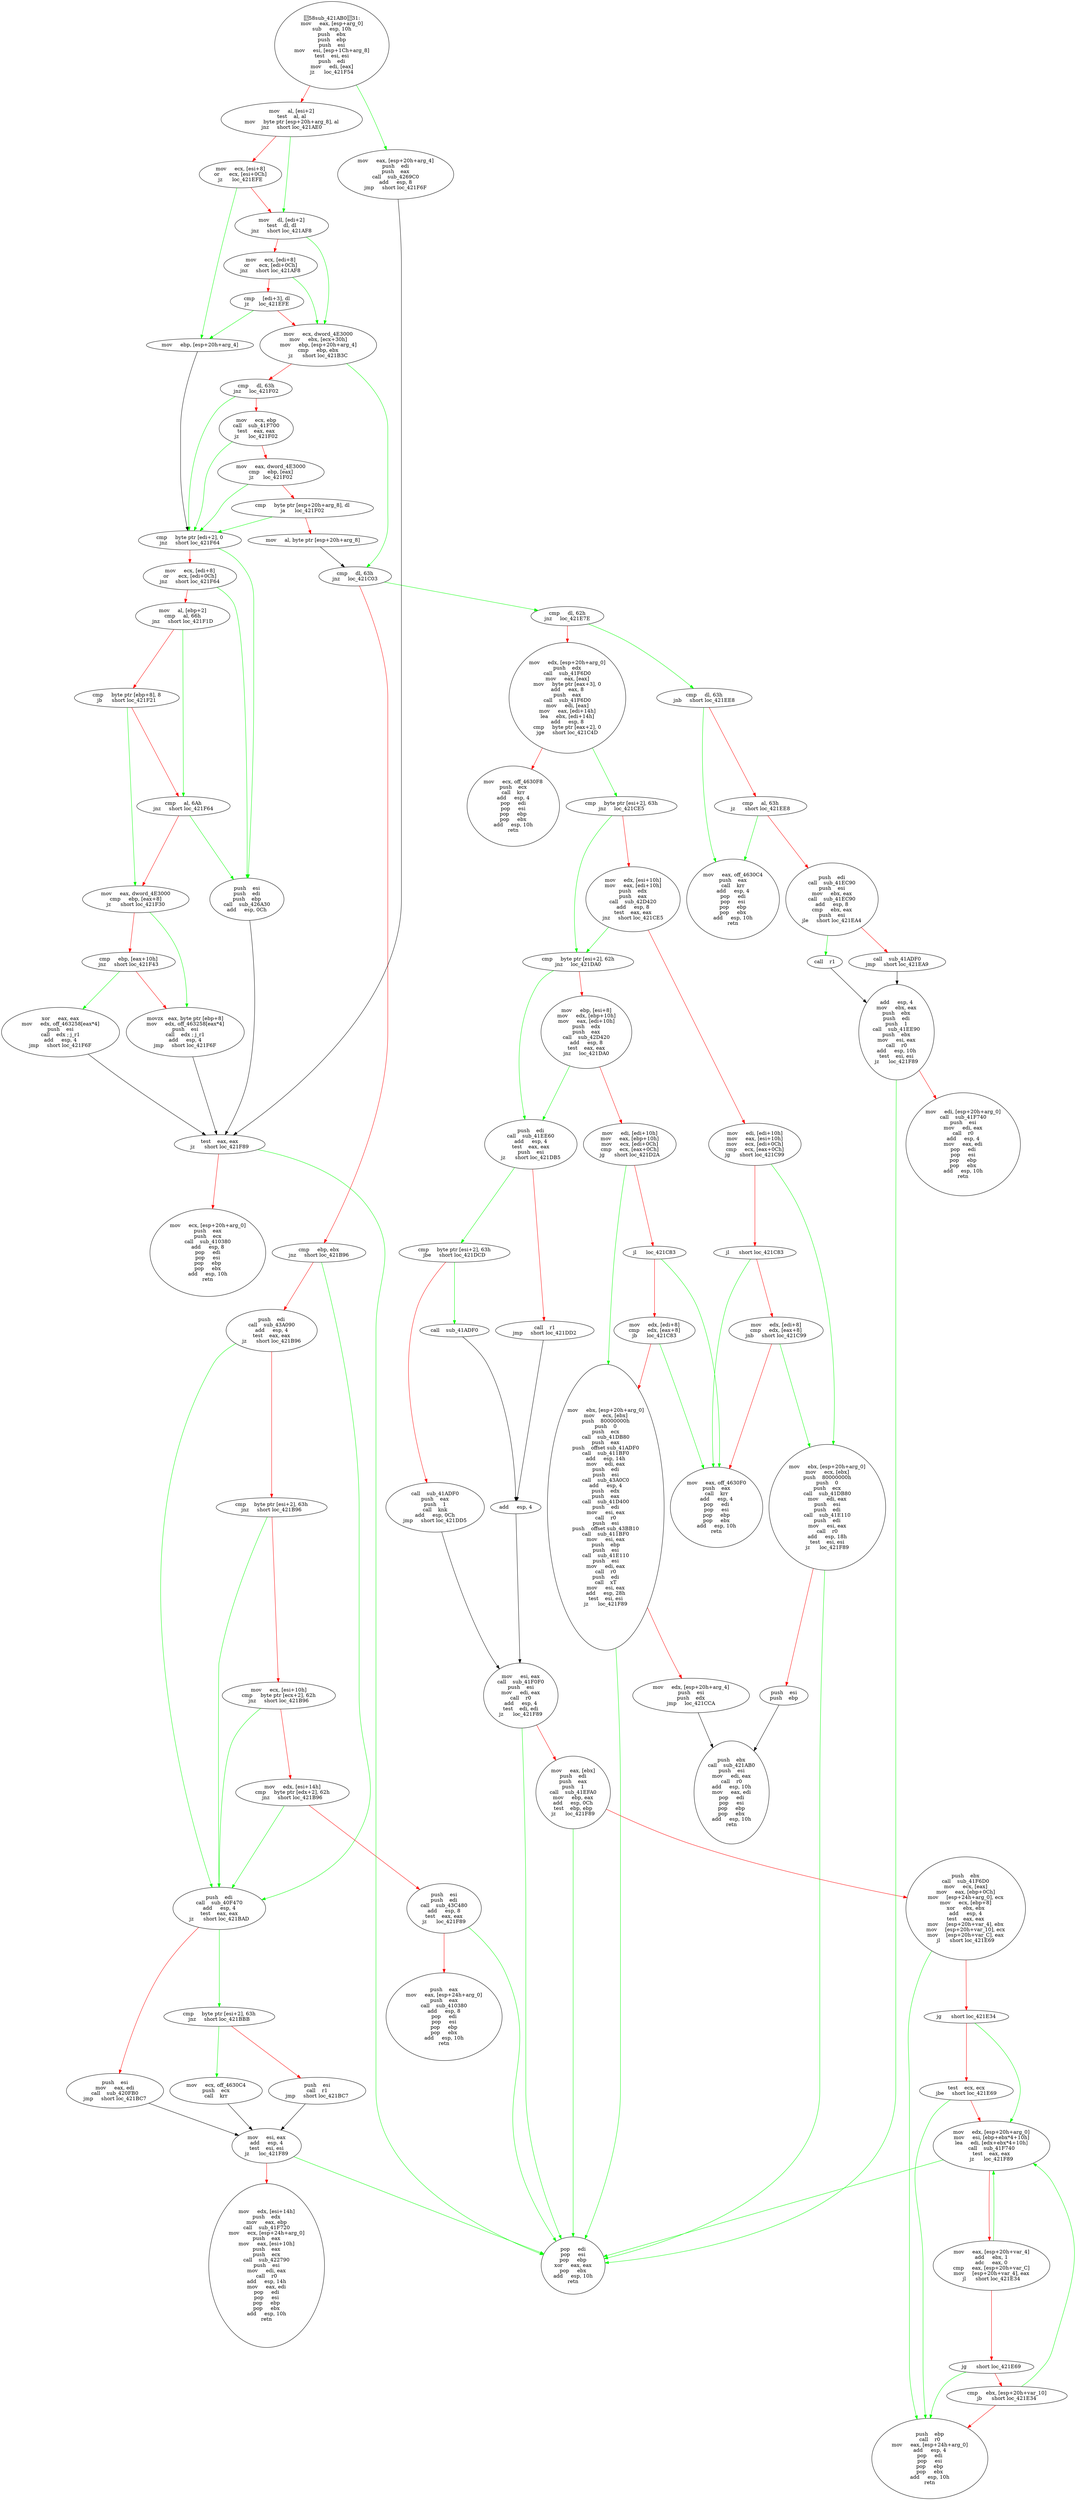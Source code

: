 digraph G{
Node0 [label = "58sub_421AB031:
mov     eax, [esp+arg_0]
sub     esp, 10h
push    ebx
push    ebp
push    esi
mov     esi, [esp+1Ch+arg_8]
test    esi, esi
push    edi
mov     edi, [eax]
jz      loc_421F54"]
Node1 [label = "mov     al, [esi+2]
test    al, al
mov     byte ptr [esp+20h+arg_8], al
jnz     short loc_421AE0"]
Node2 [label = "mov     ecx, [esi+8]
or      ecx, [esi+0Ch]
jz      loc_421EFE"]
Node3 [label = "mov     dl, [edi+2]
test    dl, dl
jnz     short loc_421AF8"]
Node4 [label = "mov     ecx, [edi+8]
or      ecx, [edi+0Ch]
jnz     short loc_421AF8"]
Node5 [label = "cmp     [edi+3], dl
jz      loc_421EFE"]
Node6 [label = "mov     ecx, dword_4E3000
mov     ebx, [ecx+30h]
mov     ebp, [esp+20h+arg_4]
cmp     ebp, ebx
jz      short loc_421B3C"]
Node7 [label = "cmp     dl, 63h
jnz     loc_421F02"]
Node8 [label = "mov     ecx, ebp
call    sub_41F700
test    eax, eax
jz      loc_421F02"]
Node9 [label = "mov     eax, dword_4E3000
cmp     ebp, [eax]
jz      loc_421F02"]
Node10 [label = "cmp     byte ptr [esp+20h+arg_8], dl
ja      loc_421F02"]
Node11 [label = "mov     al, byte ptr [esp+20h+arg_8]"]
Node12 [label = "cmp     dl, 63h
jnz     loc_421C03"]
Node13 [label = "cmp     ebp, ebx
jnz     short loc_421B96"]
Node14 [label = "push    edi
call    sub_43A090
add     esp, 4
test    eax, eax
jz      short loc_421B96"]
Node15 [label = "cmp     byte ptr [esi+2], 63h
jnz     short loc_421B96"]
Node16 [label = "mov     ecx, [esi+10h]
cmp     byte ptr [ecx+2], 62h
jnz     short loc_421B96"]
Node17 [label = "mov     edx, [esi+14h]
cmp     byte ptr [edx+2], 62h
jnz     short loc_421B96"]
Node18 [label = "push    esi
push    edi
call    sub_43C480
add     esp, 8
test    eax, eax
jz      loc_421F89"]
Node19 [label = "push    eax
mov     eax, [esp+24h+arg_0]
push    eax
call    sub_410380
add     esp, 8
pop     edi
pop     esi
pop     ebp
pop     ebx
add     esp, 10h
retn"]
Node20 [label = "push    edi
call    sub_40F470
add     esp, 4
test    eax, eax
jz      short loc_421BAD"]
Node21 [label = "push    esi
mov     eax, edi
call    sub_420FB0
jmp     short loc_421BC7"]
Node22 [label = "cmp     byte ptr [esi+2], 63h
jnz     short loc_421BBB"]
Node23 [label = "push    esi
call    r1
jmp     short loc_421BC7"]
Node24 [label = "mov     ecx, off_4630C4
push    ecx
call    krr"]
Node25 [label = "mov     esi, eax
add     esp, 4
test    esi, esi
jz      loc_421F89"]
Node26 [label = "mov     edx, [esi+14h]
push    edx
mov     eax, ebp
call    sub_41F720
mov     ecx, [esp+24h+arg_0]
push    eax
mov     eax, [esi+10h]
push    eax
push    ecx
call    sub_422790
push    esi
mov     edi, eax
call    r0
add     esp, 14h
mov     eax, edi
pop     edi
pop     esi
pop     ebp
pop     ebx
add     esp, 10h
retn"]
Node27 [label = "cmp     dl, 62h
jnz     loc_421E7E"]
Node28 [label = "mov     edx, [esp+20h+arg_0]
push    edx
call    sub_41F6D0
mov     eax, [eax]
mov     byte ptr [eax+3], 0
add     eax, 8
push    eax
call    sub_41F6D0
mov     edi, [eax]
mov     eax, [edi+14h]
lea     ebx, [edi+14h]
add     esp, 8
cmp     byte ptr [eax+2], 0
jge     short loc_421C4D"]
Node29 [label = "mov     ecx, off_4630F8
push    ecx
call    krr
add     esp, 4
pop     edi
pop     esi
pop     ebp
pop     ebx
add     esp, 10h
retn"]
Node30 [label = "cmp     byte ptr [esi+2], 63h
jnz     loc_421CE5"]
Node31 [label = "mov     edx, [esi+10h]
mov     eax, [edi+10h]
push    edx
push    eax
call    sub_42D420
add     esp, 8
test    eax, eax
jnz     short loc_421CE5"]
Node32 [label = "mov     edi, [edi+10h]
mov     eax, [esi+10h]
mov     ecx, [edi+0Ch]
cmp     ecx, [eax+0Ch]
jg      short loc_421C99"]
Node33 [label = "jl      short loc_421C83"]
Node34 [label = "mov     edx, [edi+8]
cmp     edx, [eax+8]
jnb     short loc_421C99"]
Node35 [label = "mov     eax, off_4630F0
push    eax
call    krr
add     esp, 4
pop     edi
pop     esi
pop     ebp
pop     ebx
add     esp, 10h
retn"]
Node36 [label = "mov     ebx, [esp+20h+arg_0]
mov     ecx, [ebx]
push    80000000h
push    0
push    ecx
call    sub_41DB80
mov     edi, eax
push    esi
push    edi
call    sub_41E110
push    edi
mov     esi, eax
call    r0
add     esp, 18h
test    esi, esi
jz      loc_421F89"]
Node37 [label = "push    esi
push    ebp"]
Node38 [label = "push    ebx
call    sub_421AB0
push    esi
mov     edi, eax
call    r0
add     esp, 10h
mov     eax, edi
pop     edi
pop     esi
pop     ebp
pop     ebx
add     esp, 10h
retn"]
Node39 [label = "cmp     byte ptr [esi+2], 62h
jnz     loc_421DA0"]
Node40 [label = "mov     ebp, [esi+8]
mov     edx, [ebp+10h]
mov     eax, [edi+10h]
push    edx
push    eax
call    sub_42D420
add     esp, 8
test    eax, eax
jnz     loc_421DA0"]
Node41 [label = "mov     edi, [edi+10h]
mov     eax, [ebp+10h]
mov     ecx, [edi+0Ch]
cmp     ecx, [eax+0Ch]
jg      short loc_421D2A"]
Node42 [label = "jl      loc_421C83"]
Node43 [label = "mov     edx, [edi+8]
cmp     edx, [eax+8]
jb      loc_421C83"]
Node44 [label = "mov     ebx, [esp+20h+arg_0]
mov     ecx, [ebx]
push    80000000h
push    0
push    ecx
call    sub_41DB80
push    eax
push    offset sub_41ADF0
call    sub_411BF0
add     esp, 14h
mov     edi, eax
push    edi
push    esi
call    sub_43A0C0
add     esp, 4
push    edx
push    eax
call    sub_41D400
push    edi
mov     esi, eax
call    r0
push    esi
push    offset sub_43BB10
call    sub_411BF0
mov     esi, eax
push    ebp
push    esi
call    sub_41E110
push    esi
mov     edi, eax
call    r0
push    edi
call    xT
mov     esi, eax
add     esp, 28h
test    esi, esi
jz      loc_421F89"]
Node45 [label = "mov     edx, [esp+20h+arg_4]
push    esi
push    edx
jmp     loc_421CCA"]
Node46 [label = "push    edi
call    sub_41EE60
add     esp, 4
test    eax, eax
push    esi
jz      short loc_421DB5"]
Node47 [label = "call    r1
jmp     short loc_421DD2"]
Node48 [label = "cmp     byte ptr [esi+2], 63h
jbe     short loc_421DCD"]
Node49 [label = "call    sub_41ADF0
push    eax
push    1
call    knk
add     esp, 0Ch
jmp     short loc_421DD5"]
Node50 [label = "call    sub_41ADF0"]
Node51 [label = "add     esp, 4"]
Node52 [label = "mov     esi, eax
call    sub_41F0F0
push    esi
mov     edi, eax
call    r0
add     esp, 4
test    edi, edi
jz      loc_421F89"]
Node53 [label = "mov     eax, [ebx]
push    edi
push    eax
push    1
call    sub_41EFA0
mov     ebp, eax
add     esp, 0Ch
test    ebp, ebp
jz      loc_421F89"]
Node54 [label = "push    ebx
call    sub_41F6D0
mov     ecx, [eax]
mov     eax, [ebp+0Ch]
mov     [esp+24h+arg_0], ecx
mov     ecx, [ebp+8]
xor     ebx, ebx
add     esp, 4
test    eax, eax
mov     [esp+20h+var_4], ebx
mov     [esp+20h+var_10], ecx
mov     [esp+20h+var_C], eax
jl      short loc_421E69"]
Node55 [label = "jg      short loc_421E34"]
Node56 [label = "test    ecx, ecx
jbe     short loc_421E69"]
Node57 [label = "mov     edx, [esp+20h+arg_0]
mov     esi, [ebp+ebx*4+10h]
lea     edi, [edx+ebx*4+10h]
call    sub_41F740
test    eax, eax
jz      loc_421F89"]
Node58 [label = "mov     eax, [esp+20h+var_4]
add     ebx, 1
adc     eax, 0
cmp     eax, [esp+20h+var_C]
mov     [esp+20h+var_4], eax
jl      short loc_421E34"]
Node59 [label = "jg      short loc_421E69"]
Node60 [label = "cmp     ebx, [esp+20h+var_10]
jb      short loc_421E34"]
Node61 [label = "push    ebp
call    r0
mov     eax, [esp+24h+arg_0]
add     esp, 4
pop     edi
pop     esi
pop     ebp
pop     ebx
add     esp, 10h
retn"]
Node62 [label = "cmp     dl, 63h
jnb     short loc_421EE8"]
Node63 [label = "cmp     al, 63h
jz      short loc_421EE8"]
Node64 [label = "push    edi
call    sub_41EC90
push    esi
mov     ebx, eax
call    sub_41EC90
add     esp, 8
cmp     ebx, eax
push    esi
jle     short loc_421EA4"]
Node65 [label = "call    sub_41ADF0
jmp     short loc_421EA9"]
Node66 [label = "call    r1"]
Node67 [label = "add     esp, 4
mov     ebx, eax
push    ebx
push    edi
push    1
call    sub_41EE90
push    ebx
mov     esi, eax
call    r0
add     esp, 10h
test    esi, esi
jz      loc_421F89"]
Node68 [label = "mov     edi, [esp+20h+arg_0]
call    sub_41F740
push    esi
mov     edi, eax
call    r0
add     esp, 4
mov     eax, edi
pop     edi
pop     esi
pop     ebp
pop     ebx
add     esp, 10h
retn"]
Node69 [label = "mov     eax, off_4630C4
push    eax
call    krr
add     esp, 4
pop     edi
pop     esi
pop     ebp
pop     ebx
add     esp, 10h
retn"]
Node70 [label = "mov     ebp, [esp+20h+arg_4]"]
Node71 [label = "cmp     byte ptr [edi+2], 0
jnz     short loc_421F64"]
Node72 [label = "mov     ecx, [edi+8]
or      ecx, [edi+0Ch]
jnz     short loc_421F64"]
Node73 [label = "mov     al, [ebp+2]
cmp     al, 66h
jnz     short loc_421F1D"]
Node74 [label = "cmp     byte ptr [ebp+8], 8
jb      short loc_421F21"]
Node75 [label = "cmp     al, 6Ah
jnz     short loc_421F64"]
Node76 [label = "mov     eax, dword_4E3000
cmp     ebp, [eax+8]
jz      short loc_421F30"]
Node77 [label = "cmp     ebp, [eax+10h]
jnz     short loc_421F43"]
Node78 [label = "movzx   eax, byte ptr [ebp+8]
mov     edx, off_463258[eax*4]
push    esi
call    edx ; j_r1
add     esp, 4
jmp     short loc_421F6F"]
Node79 [label = "xor     eax, eax
mov     edx, off_463258[eax*4]
push    esi
call    edx ; j_r1
add     esp, 4
jmp     short loc_421F6F"]
Node80 [label = "mov     eax, [esp+20h+arg_4]
push    edi
push    eax
call    sub_4269C0
add     esp, 8
jmp     short loc_421F6F"]
Node81 [label = "push    esi
push    edi
push    ebp
call    sub_426A30
add     esp, 0Ch"]
Node82 [label = "test    eax, eax
jz      short loc_421F89"]
Node83 [label = "mov     ecx, [esp+20h+arg_0]
push    eax
push    ecx
call    sub_410380
add     esp, 8
pop     edi
pop     esi
pop     ebp
pop     ebx
add     esp, 10h
retn"]
Node84 [label = "pop     edi
pop     esi
pop     ebp
xor     eax, eax
pop     ebx
add     esp, 10h
retn"]
Node0 -> Node1 [color = "red"]
Node0 -> Node80 [color = "green"]
Node1 -> Node2 [color = "red"]
Node1 -> Node3 [color = "green"]
Node2 -> Node3 [color = "red"]
Node2 -> Node70 [color = "green"]
Node3 -> Node4 [color = "red"]
Node3 -> Node6 [color = "green"]
Node4 -> Node5 [color = "red"]
Node4 -> Node6 [color = "green"]
Node5 -> Node6 [color = "red"]
Node5 -> Node70 [color = "green"]
Node6 -> Node7 [color = "red"]
Node6 -> Node12 [color = "green"]
Node7 -> Node8 [color = "red"]
Node7 -> Node71 [color = "green"]
Node8 -> Node9 [color = "red"]
Node8 -> Node71 [color = "green"]
Node9 -> Node10 [color = "red"]
Node9 -> Node71 [color = "green"]
Node10 -> Node11 [color = "red"]
Node10 -> Node71 [color = "green"]
Node11 -> Node12 [color = "black"]
Node12 -> Node13 [color = "red"]
Node12 -> Node27 [color = "green"]
Node13 -> Node14 [color = "red"]
Node13 -> Node20 [color = "green"]
Node14 -> Node15 [color = "red"]
Node14 -> Node20 [color = "green"]
Node15 -> Node16 [color = "red"]
Node15 -> Node20 [color = "green"]
Node16 -> Node17 [color = "red"]
Node16 -> Node20 [color = "green"]
Node17 -> Node18 [color = "red"]
Node17 -> Node20 [color = "green"]
Node18 -> Node19 [color = "red"]
Node18 -> Node84 [color = "green"]
Node20 -> Node21 [color = "red"]
Node20 -> Node22 [color = "green"]
Node21 -> Node25 [color = "black"]
Node22 -> Node23 [color = "red"]
Node22 -> Node24 [color = "green"]
Node23 -> Node25 [color = "black"]
Node24 -> Node25 [color = "black"]
Node25 -> Node26 [color = "red"]
Node25 -> Node84 [color = "green"]
Node27 -> Node28 [color = "red"]
Node27 -> Node62 [color = "green"]
Node28 -> Node29 [color = "red"]
Node28 -> Node30 [color = "green"]
Node30 -> Node31 [color = "red"]
Node30 -> Node39 [color = "green"]
Node31 -> Node32 [color = "red"]
Node31 -> Node39 [color = "green"]
Node32 -> Node33 [color = "red"]
Node32 -> Node36 [color = "green"]
Node33 -> Node34 [color = "red"]
Node33 -> Node35 [color = "green"]
Node34 -> Node35 [color = "red"]
Node34 -> Node36 [color = "green"]
Node36 -> Node37 [color = "red"]
Node36 -> Node84 [color = "green"]
Node37 -> Node38 [color = "black"]
Node39 -> Node40 [color = "red"]
Node39 -> Node46 [color = "green"]
Node40 -> Node41 [color = "red"]
Node40 -> Node46 [color = "green"]
Node41 -> Node42 [color = "red"]
Node41 -> Node44 [color = "green"]
Node42 -> Node35 [color = "green"]
Node42 -> Node43 [color = "red"]
Node43 -> Node35 [color = "green"]
Node43 -> Node44 [color = "red"]
Node44 -> Node45 [color = "red"]
Node44 -> Node84 [color = "green"]
Node45 -> Node38 [color = "black"]
Node46 -> Node47 [color = "red"]
Node46 -> Node48 [color = "green"]
Node47 -> Node51 [color = "black"]
Node48 -> Node49 [color = "red"]
Node48 -> Node50 [color = "green"]
Node49 -> Node52 [color = "black"]
Node50 -> Node51 [color = "black"]
Node51 -> Node52 [color = "black"]
Node52 -> Node53 [color = "red"]
Node52 -> Node84 [color = "green"]
Node53 -> Node54 [color = "red"]
Node53 -> Node84 [color = "green"]
Node54 -> Node55 [color = "red"]
Node54 -> Node61 [color = "green"]
Node55 -> Node56 [color = "red"]
Node55 -> Node57 [color = "green"]
Node56 -> Node57 [color = "red"]
Node56 -> Node61 [color = "green"]
Node57 -> Node58 [color = "red"]
Node57 -> Node84 [color = "green"]
Node58 -> Node57 [color = "green"]
Node58 -> Node59 [color = "red"]
Node59 -> Node60 [color = "red"]
Node59 -> Node61 [color = "green"]
Node60 -> Node57 [color = "green"]
Node60 -> Node61 [color = "red"]
Node62 -> Node63 [color = "red"]
Node62 -> Node69 [color = "green"]
Node63 -> Node64 [color = "red"]
Node63 -> Node69 [color = "green"]
Node64 -> Node65 [color = "red"]
Node64 -> Node66 [color = "green"]
Node65 -> Node67 [color = "black"]
Node66 -> Node67 [color = "black"]
Node67 -> Node68 [color = "red"]
Node67 -> Node84 [color = "green"]
Node70 -> Node71 [color = "black"]
Node71 -> Node72 [color = "red"]
Node71 -> Node81 [color = "green"]
Node72 -> Node73 [color = "red"]
Node72 -> Node81 [color = "green"]
Node73 -> Node74 [color = "red"]
Node73 -> Node75 [color = "green"]
Node74 -> Node75 [color = "red"]
Node74 -> Node76 [color = "green"]
Node75 -> Node76 [color = "red"]
Node75 -> Node81 [color = "green"]
Node76 -> Node77 [color = "red"]
Node76 -> Node78 [color = "green"]
Node77 -> Node78 [color = "red"]
Node77 -> Node79 [color = "green"]
Node78 -> Node82 [color = "black"]
Node79 -> Node82 [color = "black"]
Node80 -> Node82 [color = "black"]
Node81 -> Node82 [color = "black"]
Node82 -> Node83 [color = "red"]
Node82 -> Node84 [color = "green"]
}